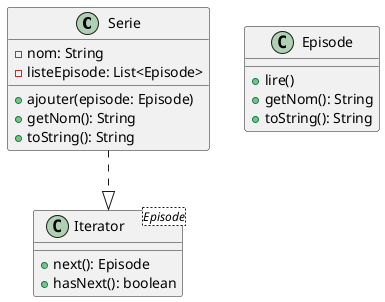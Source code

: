 @startuml Iterator

class Serie {
    - nom: String
    - listeEpisode: List<Episode>
    + ajouter(episode: Episode)
    + getNom(): String
    + toString(): String
}

class Episode {
    + lire()
    + getNom(): String
    + toString(): String
}

class Iterator<Episode> {
    + next(): Episode
    + hasNext(): boolean
}

Serie..|>Iterator

@enduml